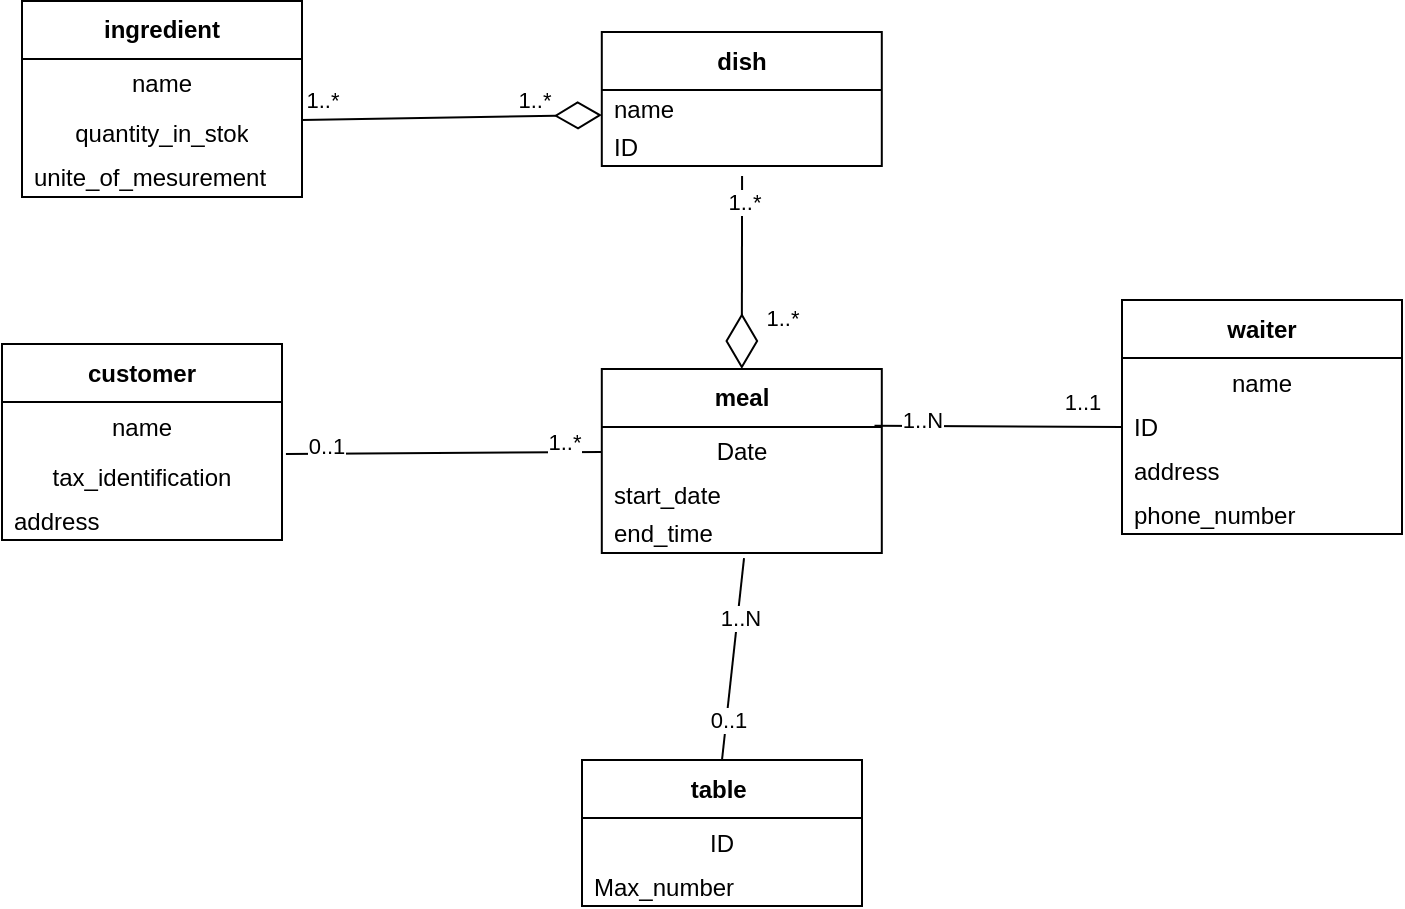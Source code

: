 <mxfile version="28.2.5">
  <diagram name="Page-1" id="QIWNPv452v9JIRUy8Z8f">
    <mxGraphModel dx="872" dy="600" grid="1" gridSize="10" guides="1" tooltips="1" connect="1" arrows="1" fold="1" page="1" pageScale="1" pageWidth="827" pageHeight="1169" math="0" shadow="0">
      <root>
        <mxCell id="0" />
        <mxCell id="1" parent="0" />
        <mxCell id="zX2cw3fYwvMlh7MvfQjz-2" value="ingredient" style="swimlane;fontStyle=1;align=center;verticalAlign=middle;childLayout=stackLayout;horizontal=1;startSize=29;horizontalStack=0;resizeParent=1;resizeParentMax=0;resizeLast=0;collapsible=0;marginBottom=0;html=1;whiteSpace=wrap;" parent="1" vertex="1">
          <mxGeometry x="140" y="340.5" width="140" height="98" as="geometry" />
        </mxCell>
        <mxCell id="zX2cw3fYwvMlh7MvfQjz-3" value="name" style="text;html=1;strokeColor=none;fillColor=none;align=center;verticalAlign=middle;spacingLeft=4;spacingRight=4;overflow=hidden;rotatable=0;points=[[0,0.5],[1,0.5]];portConstraint=eastwest;whiteSpace=wrap;" parent="zX2cw3fYwvMlh7MvfQjz-2" vertex="1">
          <mxGeometry y="29" width="140" height="25" as="geometry" />
        </mxCell>
        <mxCell id="zX2cw3fYwvMlh7MvfQjz-6" value="quantity_in_stok" style="text;html=1;strokeColor=none;fillColor=none;align=center;verticalAlign=middle;spacingLeft=4;spacingRight=4;overflow=hidden;rotatable=0;points=[[0,0.5],[1,0.5]];portConstraint=eastwest;whiteSpace=wrap;" parent="zX2cw3fYwvMlh7MvfQjz-2" vertex="1">
          <mxGeometry y="54" width="140" height="25" as="geometry" />
        </mxCell>
        <mxCell id="zX2cw3fYwvMlh7MvfQjz-4" value="unite_of_mesurement" style="text;html=1;strokeColor=none;fillColor=none;align=left;verticalAlign=middle;spacingLeft=4;spacingRight=4;overflow=hidden;rotatable=0;points=[[0,0.5],[1,0.5]];portConstraint=eastwest;whiteSpace=wrap;" parent="zX2cw3fYwvMlh7MvfQjz-2" vertex="1">
          <mxGeometry y="79" width="140" height="19" as="geometry" />
        </mxCell>
        <mxCell id="zX2cw3fYwvMlh7MvfQjz-7" value="dish" style="swimlane;fontStyle=1;align=center;verticalAlign=middle;childLayout=stackLayout;horizontal=1;startSize=29;horizontalStack=0;resizeParent=1;resizeParentMax=0;resizeLast=0;collapsible=0;marginBottom=0;html=1;whiteSpace=wrap;" parent="1" vertex="1">
          <mxGeometry x="429.9" y="356" width="140" height="67" as="geometry" />
        </mxCell>
        <mxCell id="zX2cw3fYwvMlh7MvfQjz-9" value="name" style="text;html=1;strokeColor=none;fillColor=none;align=left;verticalAlign=middle;spacingLeft=4;spacingRight=4;overflow=hidden;rotatable=0;points=[[0,0.5],[1,0.5]];portConstraint=eastwest;whiteSpace=wrap;" parent="zX2cw3fYwvMlh7MvfQjz-7" vertex="1">
          <mxGeometry y="29" width="140" height="19" as="geometry" />
        </mxCell>
        <mxCell id="NR-lFREqCd5OJNQoKWAE-4" value="ID" style="text;html=1;strokeColor=none;fillColor=none;align=left;verticalAlign=middle;spacingLeft=4;spacingRight=4;overflow=hidden;rotatable=0;points=[[0,0.5],[1,0.5]];portConstraint=eastwest;whiteSpace=wrap;" vertex="1" parent="zX2cw3fYwvMlh7MvfQjz-7">
          <mxGeometry y="48" width="140" height="19" as="geometry" />
        </mxCell>
        <mxCell id="zX2cw3fYwvMlh7MvfQjz-11" value="" style="endArrow=diamondThin;html=1;rounded=0;exitX=1;exitY=0.22;exitDx=0;exitDy=0;entryX=0;entryY=0.5;entryDx=0;entryDy=0;endFill=0;endSize=21;exitPerimeter=0;" parent="1" source="zX2cw3fYwvMlh7MvfQjz-6" edge="1">
          <mxGeometry width="50" height="50" relative="1" as="geometry">
            <mxPoint x="660" y="680" as="sourcePoint" />
            <mxPoint x="429.9" y="397.5" as="targetPoint" />
          </mxGeometry>
        </mxCell>
        <mxCell id="zX2cw3fYwvMlh7MvfQjz-12" value="1..*" style="edgeLabel;html=1;align=center;verticalAlign=middle;resizable=0;points=[];" parent="zX2cw3fYwvMlh7MvfQjz-11" vertex="1" connectable="0">
          <mxGeometry x="0.797" y="-1" relative="1" as="geometry">
            <mxPoint x="-19" y="-9" as="offset" />
          </mxGeometry>
        </mxCell>
        <mxCell id="zX2cw3fYwvMlh7MvfQjz-13" value="1..*" style="edgeLabel;html=1;align=center;verticalAlign=middle;resizable=0;points=[];" parent="zX2cw3fYwvMlh7MvfQjz-11" vertex="1" connectable="0">
          <mxGeometry x="-0.897" y="2" relative="1" as="geometry">
            <mxPoint x="2" y="-8" as="offset" />
          </mxGeometry>
        </mxCell>
        <mxCell id="zX2cw3fYwvMlh7MvfQjz-14" value="table&amp;nbsp;" style="swimlane;fontStyle=1;align=center;verticalAlign=middle;childLayout=stackLayout;horizontal=1;startSize=29;horizontalStack=0;resizeParent=1;resizeParentMax=0;resizeLast=0;collapsible=0;marginBottom=0;html=1;whiteSpace=wrap;" parent="1" vertex="1">
          <mxGeometry x="420" y="720" width="140" height="73" as="geometry" />
        </mxCell>
        <mxCell id="zX2cw3fYwvMlh7MvfQjz-15" value="ID" style="text;html=1;strokeColor=none;fillColor=none;align=center;verticalAlign=middle;spacingLeft=4;spacingRight=4;overflow=hidden;rotatable=0;points=[[0,0.5],[1,0.5]];portConstraint=eastwest;whiteSpace=wrap;" parent="zX2cw3fYwvMlh7MvfQjz-14" vertex="1">
          <mxGeometry y="29" width="140" height="25" as="geometry" />
        </mxCell>
        <mxCell id="zX2cw3fYwvMlh7MvfQjz-16" value="Max_number" style="text;html=1;strokeColor=none;fillColor=none;align=left;verticalAlign=middle;spacingLeft=4;spacingRight=4;overflow=hidden;rotatable=0;points=[[0,0.5],[1,0.5]];portConstraint=eastwest;whiteSpace=wrap;" parent="zX2cw3fYwvMlh7MvfQjz-14" vertex="1">
          <mxGeometry y="54" width="140" height="19" as="geometry" />
        </mxCell>
        <mxCell id="zX2cw3fYwvMlh7MvfQjz-17" value="meal" style="swimlane;fontStyle=1;align=center;verticalAlign=middle;childLayout=stackLayout;horizontal=1;startSize=29;horizontalStack=0;resizeParent=1;resizeParentMax=0;resizeLast=0;collapsible=0;marginBottom=0;html=1;whiteSpace=wrap;" parent="1" vertex="1">
          <mxGeometry x="429.9" y="524.5" width="140" height="92" as="geometry" />
        </mxCell>
        <mxCell id="zX2cw3fYwvMlh7MvfQjz-18" value="Date" style="text;html=1;strokeColor=none;fillColor=none;align=center;verticalAlign=middle;spacingLeft=4;spacingRight=4;overflow=hidden;rotatable=0;points=[[0,0.5],[1,0.5]];portConstraint=eastwest;whiteSpace=wrap;" parent="zX2cw3fYwvMlh7MvfQjz-17" vertex="1">
          <mxGeometry y="29" width="140" height="25" as="geometry" />
        </mxCell>
        <mxCell id="zX2cw3fYwvMlh7MvfQjz-19" value="start_date" style="text;html=1;strokeColor=none;fillColor=none;align=left;verticalAlign=middle;spacingLeft=4;spacingRight=4;overflow=hidden;rotatable=0;points=[[0,0.5],[1,0.5]];portConstraint=eastwest;whiteSpace=wrap;" parent="zX2cw3fYwvMlh7MvfQjz-17" vertex="1">
          <mxGeometry y="54" width="140" height="19" as="geometry" />
        </mxCell>
        <mxCell id="NR-lFREqCd5OJNQoKWAE-6" value="end_time" style="text;html=1;strokeColor=none;fillColor=none;align=left;verticalAlign=middle;spacingLeft=4;spacingRight=4;overflow=hidden;rotatable=0;points=[[0,0.5],[1,0.5]];portConstraint=eastwest;whiteSpace=wrap;" vertex="1" parent="zX2cw3fYwvMlh7MvfQjz-17">
          <mxGeometry y="73" width="140" height="19" as="geometry" />
        </mxCell>
        <mxCell id="zX2cw3fYwvMlh7MvfQjz-20" value="" style="endArrow=diamondThin;html=1;rounded=0;endFill=0;endSize=25;entryX=0.5;entryY=0;entryDx=0;entryDy=0;exitX=0.501;exitY=1.263;exitDx=0;exitDy=0;exitPerimeter=0;" parent="1" source="NR-lFREqCd5OJNQoKWAE-4" edge="1" target="zX2cw3fYwvMlh7MvfQjz-17">
          <mxGeometry width="50" height="50" relative="1" as="geometry">
            <mxPoint x="500" y="440" as="sourcePoint" />
            <mxPoint x="440" y="530" as="targetPoint" />
          </mxGeometry>
        </mxCell>
        <mxCell id="zX2cw3fYwvMlh7MvfQjz-21" value="1..*" style="edgeLabel;html=1;align=center;verticalAlign=middle;resizable=0;points=[];" parent="zX2cw3fYwvMlh7MvfQjz-20" vertex="1" connectable="0">
          <mxGeometry x="0.797" y="-1" relative="1" as="geometry">
            <mxPoint x="21" y="-16" as="offset" />
          </mxGeometry>
        </mxCell>
        <mxCell id="NR-lFREqCd5OJNQoKWAE-5" value="1..*" style="edgeLabel;html=1;align=center;verticalAlign=middle;resizable=0;points=[];" vertex="1" connectable="0" parent="zX2cw3fYwvMlh7MvfQjz-20">
          <mxGeometry x="-0.731" y="1" relative="1" as="geometry">
            <mxPoint as="offset" />
          </mxGeometry>
        </mxCell>
        <mxCell id="zX2cw3fYwvMlh7MvfQjz-23" value="waiter" style="swimlane;fontStyle=1;align=center;verticalAlign=middle;childLayout=stackLayout;horizontal=1;startSize=29;horizontalStack=0;resizeParent=1;resizeParentMax=0;resizeLast=0;collapsible=0;marginBottom=0;html=1;whiteSpace=wrap;" parent="1" vertex="1">
          <mxGeometry x="690" y="490" width="140" height="117" as="geometry" />
        </mxCell>
        <mxCell id="zX2cw3fYwvMlh7MvfQjz-24" value="name" style="text;html=1;strokeColor=none;fillColor=none;align=center;verticalAlign=middle;spacingLeft=4;spacingRight=4;overflow=hidden;rotatable=0;points=[[0,0.5],[1,0.5]];portConstraint=eastwest;whiteSpace=wrap;" parent="zX2cw3fYwvMlh7MvfQjz-23" vertex="1">
          <mxGeometry y="29" width="140" height="25" as="geometry" />
        </mxCell>
        <mxCell id="zX2cw3fYwvMlh7MvfQjz-25" value="ID" style="text;html=1;strokeColor=none;fillColor=none;align=left;verticalAlign=middle;spacingLeft=4;spacingRight=4;overflow=hidden;rotatable=0;points=[[0,0.5],[1,0.5]];portConstraint=eastwest;whiteSpace=wrap;" parent="zX2cw3fYwvMlh7MvfQjz-23" vertex="1">
          <mxGeometry y="54" width="140" height="19" as="geometry" />
        </mxCell>
        <mxCell id="zX2cw3fYwvMlh7MvfQjz-26" value="address" style="text;html=1;strokeColor=none;fillColor=none;align=left;verticalAlign=middle;spacingLeft=4;spacingRight=4;overflow=hidden;rotatable=0;points=[[0,0.5],[1,0.5]];portConstraint=eastwest;whiteSpace=wrap;" parent="zX2cw3fYwvMlh7MvfQjz-23" vertex="1">
          <mxGeometry y="73" width="140" height="25" as="geometry" />
        </mxCell>
        <mxCell id="zX2cw3fYwvMlh7MvfQjz-27" value="phone_number" style="text;html=1;strokeColor=none;fillColor=none;align=left;verticalAlign=middle;spacingLeft=4;spacingRight=4;overflow=hidden;rotatable=0;points=[[0,0.5],[1,0.5]];portConstraint=eastwest;whiteSpace=wrap;" parent="zX2cw3fYwvMlh7MvfQjz-23" vertex="1">
          <mxGeometry y="98" width="140" height="19" as="geometry" />
        </mxCell>
        <mxCell id="zX2cw3fYwvMlh7MvfQjz-28" value="" style="endArrow=none;html=1;rounded=0;entryX=0.974;entryY=-0.027;entryDx=0;entryDy=0;exitX=0;exitY=0.5;exitDx=0;exitDy=0;entryPerimeter=0;" parent="1" source="zX2cw3fYwvMlh7MvfQjz-25" target="zX2cw3fYwvMlh7MvfQjz-18" edge="1">
          <mxGeometry width="50" height="50" relative="1" as="geometry">
            <mxPoint x="340" y="700" as="sourcePoint" />
            <mxPoint x="390" y="650" as="targetPoint" />
          </mxGeometry>
        </mxCell>
        <mxCell id="zX2cw3fYwvMlh7MvfQjz-39" value="1..1" style="edgeLabel;html=1;align=center;verticalAlign=middle;resizable=0;points=[];" parent="zX2cw3fYwvMlh7MvfQjz-28" vertex="1" connectable="0">
          <mxGeometry x="-0.898" y="2" relative="1" as="geometry">
            <mxPoint x="-14" y="-15" as="offset" />
          </mxGeometry>
        </mxCell>
        <mxCell id="zX2cw3fYwvMlh7MvfQjz-40" value="1..N" style="edgeLabel;html=1;align=center;verticalAlign=middle;resizable=0;points=[];" parent="zX2cw3fYwvMlh7MvfQjz-28" vertex="1" connectable="0">
          <mxGeometry x="0.893" y="-3" relative="1" as="geometry">
            <mxPoint x="17" as="offset" />
          </mxGeometry>
        </mxCell>
        <mxCell id="zX2cw3fYwvMlh7MvfQjz-31" value="customer" style="swimlane;fontStyle=1;align=center;verticalAlign=middle;childLayout=stackLayout;horizontal=1;startSize=29;horizontalStack=0;resizeParent=1;resizeParentMax=0;resizeLast=0;collapsible=0;marginBottom=0;html=1;whiteSpace=wrap;" parent="1" vertex="1">
          <mxGeometry x="130" y="512" width="140" height="98" as="geometry" />
        </mxCell>
        <mxCell id="zX2cw3fYwvMlh7MvfQjz-32" value="name" style="text;html=1;strokeColor=none;fillColor=none;align=center;verticalAlign=middle;spacingLeft=4;spacingRight=4;overflow=hidden;rotatable=0;points=[[0,0.5],[1,0.5]];portConstraint=eastwest;whiteSpace=wrap;" parent="zX2cw3fYwvMlh7MvfQjz-31" vertex="1">
          <mxGeometry y="29" width="140" height="25" as="geometry" />
        </mxCell>
        <mxCell id="zX2cw3fYwvMlh7MvfQjz-34" value=" tax_identification" style="text;html=1;strokeColor=none;fillColor=none;align=center;verticalAlign=middle;spacingLeft=4;spacingRight=4;overflow=hidden;rotatable=0;points=[[0,0.5],[1,0.5]];portConstraint=eastwest;whiteSpace=wrap;" parent="zX2cw3fYwvMlh7MvfQjz-31" vertex="1">
          <mxGeometry y="54" width="140" height="25" as="geometry" />
        </mxCell>
        <mxCell id="zX2cw3fYwvMlh7MvfQjz-33" value="address" style="text;html=1;strokeColor=none;fillColor=none;align=left;verticalAlign=middle;spacingLeft=4;spacingRight=4;overflow=hidden;rotatable=0;points=[[0,0.5],[1,0.5]];portConstraint=eastwest;whiteSpace=wrap;" parent="zX2cw3fYwvMlh7MvfQjz-31" vertex="1">
          <mxGeometry y="79" width="140" height="19" as="geometry" />
        </mxCell>
        <mxCell id="zX2cw3fYwvMlh7MvfQjz-35" value="" style="endArrow=none;html=1;rounded=0;entryX=0.5;entryY=0;entryDx=0;entryDy=0;exitX=0.508;exitY=1.132;exitDx=0;exitDy=0;exitPerimeter=0;" parent="1" source="NR-lFREqCd5OJNQoKWAE-6" target="zX2cw3fYwvMlh7MvfQjz-14" edge="1">
          <mxGeometry width="50" height="50" relative="1" as="geometry">
            <mxPoint x="340" y="700" as="sourcePoint" />
            <mxPoint x="390" y="650" as="targetPoint" />
            <Array as="points" />
          </mxGeometry>
        </mxCell>
        <mxCell id="zX2cw3fYwvMlh7MvfQjz-36" value="1..N" style="edgeLabel;html=1;align=center;verticalAlign=middle;resizable=0;points=[];" parent="zX2cw3fYwvMlh7MvfQjz-35" vertex="1" connectable="0">
          <mxGeometry x="-0.735" y="-1" relative="1" as="geometry">
            <mxPoint y="16" as="offset" />
          </mxGeometry>
        </mxCell>
        <mxCell id="zX2cw3fYwvMlh7MvfQjz-37" value="0..1" style="edgeLabel;html=1;align=center;verticalAlign=middle;resizable=0;points=[];" parent="zX2cw3fYwvMlh7MvfQjz-35" vertex="1" connectable="0">
          <mxGeometry x="0.75" y="1" relative="1" as="geometry">
            <mxPoint y="-8" as="offset" />
          </mxGeometry>
        </mxCell>
        <mxCell id="pbI9dh9X8T9HdlXio2jz-5" value="" style="endArrow=none;html=1;rounded=0;exitX=0;exitY=0.5;exitDx=0;exitDy=0;entryX=1.014;entryY=1.04;entryDx=0;entryDy=0;entryPerimeter=0;" parent="1" source="zX2cw3fYwvMlh7MvfQjz-18" target="zX2cw3fYwvMlh7MvfQjz-32" edge="1">
          <mxGeometry width="50" height="50" relative="1" as="geometry">
            <mxPoint x="520" y="540" as="sourcePoint" />
            <mxPoint x="570" y="490" as="targetPoint" />
          </mxGeometry>
        </mxCell>
        <mxCell id="pbI9dh9X8T9HdlXio2jz-6" value="1..*" style="edgeLabel;html=1;align=center;verticalAlign=middle;resizable=0;points=[];" parent="pbI9dh9X8T9HdlXio2jz-5" vertex="1" connectable="0">
          <mxGeometry x="-0.828" relative="1" as="geometry">
            <mxPoint x="-6" y="-5" as="offset" />
          </mxGeometry>
        </mxCell>
        <mxCell id="pbI9dh9X8T9HdlXio2jz-7" value="0..1" style="edgeLabel;html=1;align=center;verticalAlign=middle;resizable=0;points=[];" parent="pbI9dh9X8T9HdlXio2jz-5" vertex="1" connectable="0">
          <mxGeometry x="0.828" y="-4" relative="1" as="geometry">
            <mxPoint x="6" as="offset" />
          </mxGeometry>
        </mxCell>
      </root>
    </mxGraphModel>
  </diagram>
</mxfile>
